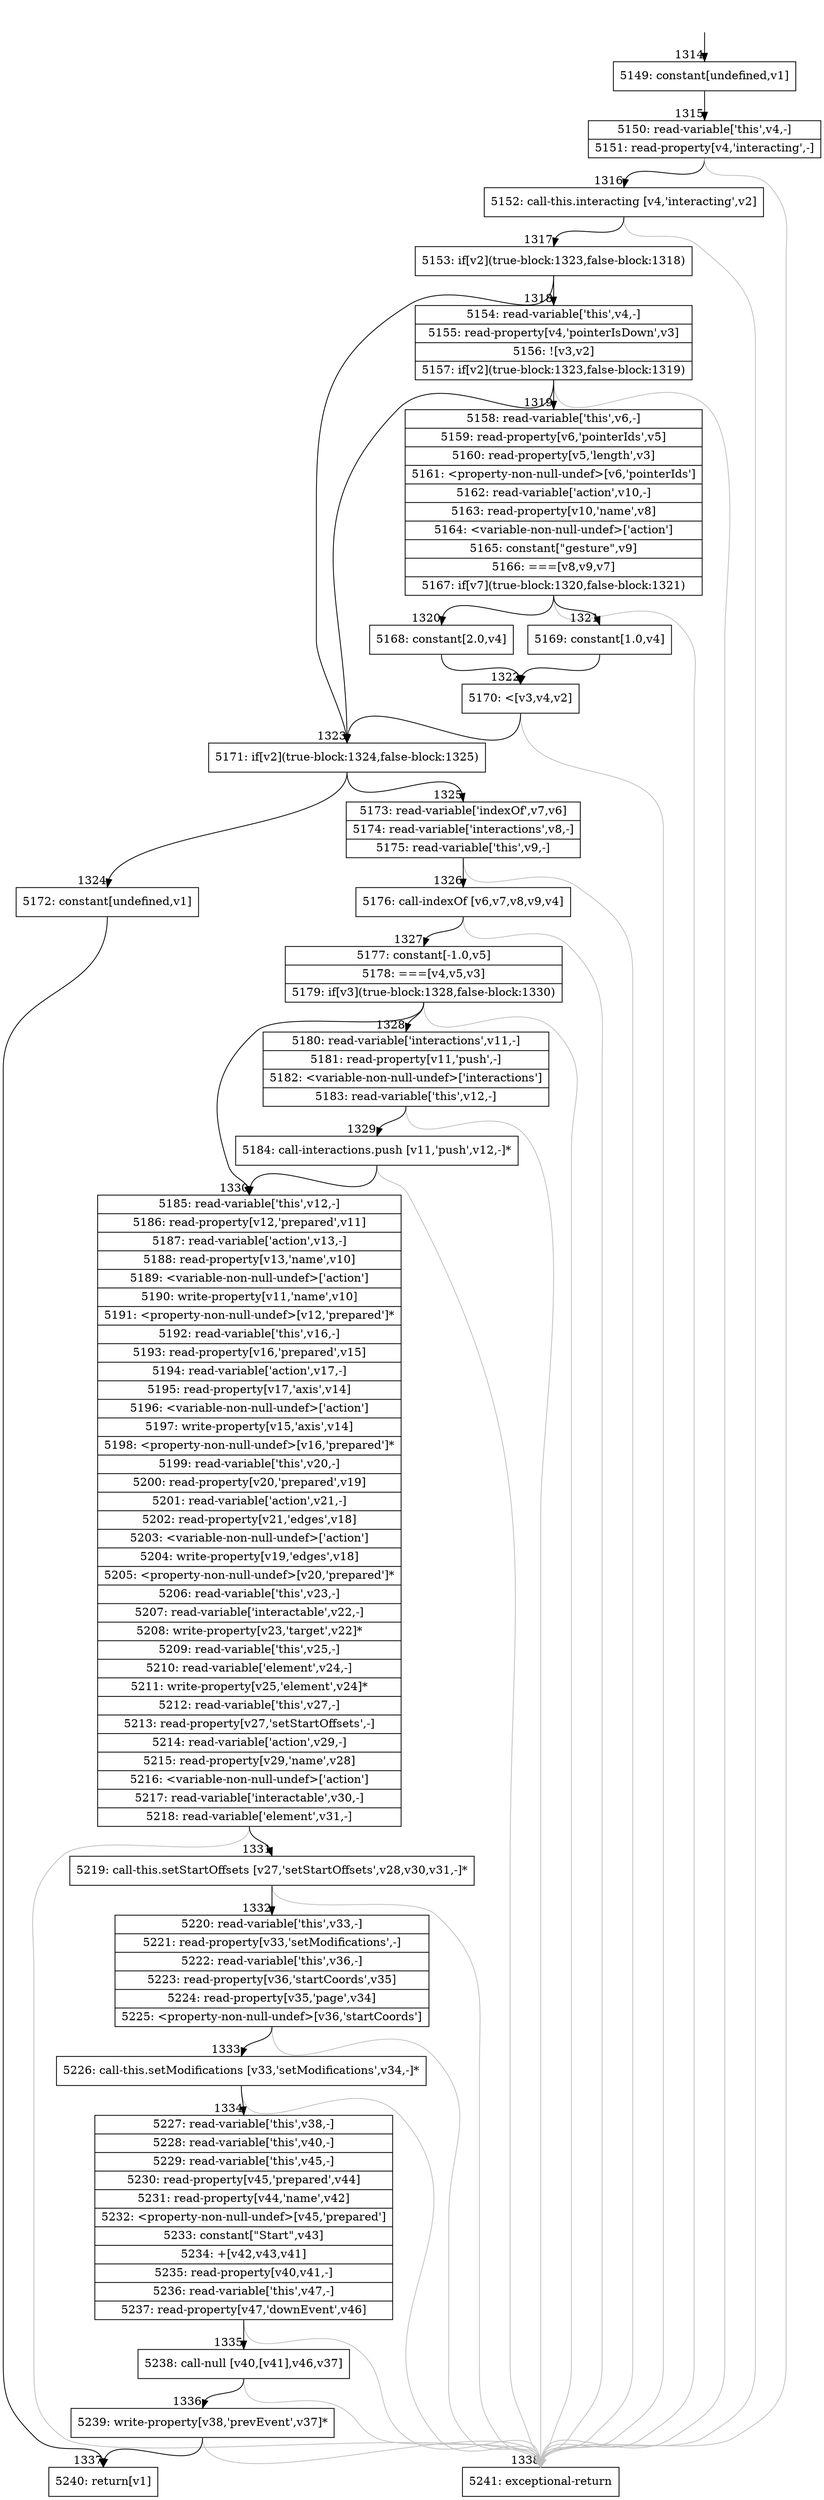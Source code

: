 digraph {
rankdir="TD"
BB_entry75[shape=none,label=""];
BB_entry75 -> BB1314 [tailport=s, headport=n, headlabel="    1314"]
BB1314 [shape=record label="{5149: constant[undefined,v1]}" ] 
BB1314 -> BB1315 [tailport=s, headport=n, headlabel="      1315"]
BB1315 [shape=record label="{5150: read-variable['this',v4,-]|5151: read-property[v4,'interacting',-]}" ] 
BB1315 -> BB1316 [tailport=s, headport=n, headlabel="      1316"]
BB1315 -> BB1338 [tailport=s, headport=n, color=gray, headlabel="      1338"]
BB1316 [shape=record label="{5152: call-this.interacting [v4,'interacting',v2]}" ] 
BB1316 -> BB1317 [tailport=s, headport=n, headlabel="      1317"]
BB1316 -> BB1338 [tailport=s, headport=n, color=gray]
BB1317 [shape=record label="{5153: if[v2](true-block:1323,false-block:1318)}" ] 
BB1317 -> BB1323 [tailport=s, headport=n, headlabel="      1323"]
BB1317 -> BB1318 [tailport=s, headport=n, headlabel="      1318"]
BB1318 [shape=record label="{5154: read-variable['this',v4,-]|5155: read-property[v4,'pointerIsDown',v3]|5156: ![v3,v2]|5157: if[v2](true-block:1323,false-block:1319)}" ] 
BB1318 -> BB1323 [tailport=s, headport=n]
BB1318 -> BB1319 [tailport=s, headport=n, headlabel="      1319"]
BB1318 -> BB1338 [tailport=s, headport=n, color=gray]
BB1319 [shape=record label="{5158: read-variable['this',v6,-]|5159: read-property[v6,'pointerIds',v5]|5160: read-property[v5,'length',v3]|5161: \<property-non-null-undef\>[v6,'pointerIds']|5162: read-variable['action',v10,-]|5163: read-property[v10,'name',v8]|5164: \<variable-non-null-undef\>['action']|5165: constant[\"gesture\",v9]|5166: ===[v8,v9,v7]|5167: if[v7](true-block:1320,false-block:1321)}" ] 
BB1319 -> BB1320 [tailport=s, headport=n, headlabel="      1320"]
BB1319 -> BB1321 [tailport=s, headport=n, headlabel="      1321"]
BB1319 -> BB1338 [tailport=s, headport=n, color=gray]
BB1320 [shape=record label="{5168: constant[2.0,v4]}" ] 
BB1320 -> BB1322 [tailport=s, headport=n, headlabel="      1322"]
BB1321 [shape=record label="{5169: constant[1.0,v4]}" ] 
BB1321 -> BB1322 [tailport=s, headport=n]
BB1322 [shape=record label="{5170: \<[v3,v4,v2]}" ] 
BB1322 -> BB1323 [tailport=s, headport=n]
BB1322 -> BB1338 [tailport=s, headport=n, color=gray]
BB1323 [shape=record label="{5171: if[v2](true-block:1324,false-block:1325)}" ] 
BB1323 -> BB1324 [tailport=s, headport=n, headlabel="      1324"]
BB1323 -> BB1325 [tailport=s, headport=n, headlabel="      1325"]
BB1324 [shape=record label="{5172: constant[undefined,v1]}" ] 
BB1324 -> BB1337 [tailport=s, headport=n, headlabel="      1337"]
BB1325 [shape=record label="{5173: read-variable['indexOf',v7,v6]|5174: read-variable['interactions',v8,-]|5175: read-variable['this',v9,-]}" ] 
BB1325 -> BB1326 [tailport=s, headport=n, headlabel="      1326"]
BB1325 -> BB1338 [tailport=s, headport=n, color=gray]
BB1326 [shape=record label="{5176: call-indexOf [v6,v7,v8,v9,v4]}" ] 
BB1326 -> BB1327 [tailport=s, headport=n, headlabel="      1327"]
BB1326 -> BB1338 [tailport=s, headport=n, color=gray]
BB1327 [shape=record label="{5177: constant[-1.0,v5]|5178: ===[v4,v5,v3]|5179: if[v3](true-block:1328,false-block:1330)}" ] 
BB1327 -> BB1328 [tailport=s, headport=n, headlabel="      1328"]
BB1327 -> BB1330 [tailport=s, headport=n, headlabel="      1330"]
BB1327 -> BB1338 [tailport=s, headport=n, color=gray]
BB1328 [shape=record label="{5180: read-variable['interactions',v11,-]|5181: read-property[v11,'push',-]|5182: \<variable-non-null-undef\>['interactions']|5183: read-variable['this',v12,-]}" ] 
BB1328 -> BB1329 [tailport=s, headport=n, headlabel="      1329"]
BB1328 -> BB1338 [tailport=s, headport=n, color=gray]
BB1329 [shape=record label="{5184: call-interactions.push [v11,'push',v12,-]*}" ] 
BB1329 -> BB1330 [tailport=s, headport=n]
BB1329 -> BB1338 [tailport=s, headport=n, color=gray]
BB1330 [shape=record label="{5185: read-variable['this',v12,-]|5186: read-property[v12,'prepared',v11]|5187: read-variable['action',v13,-]|5188: read-property[v13,'name',v10]|5189: \<variable-non-null-undef\>['action']|5190: write-property[v11,'name',v10]|5191: \<property-non-null-undef\>[v12,'prepared']*|5192: read-variable['this',v16,-]|5193: read-property[v16,'prepared',v15]|5194: read-variable['action',v17,-]|5195: read-property[v17,'axis',v14]|5196: \<variable-non-null-undef\>['action']|5197: write-property[v15,'axis',v14]|5198: \<property-non-null-undef\>[v16,'prepared']*|5199: read-variable['this',v20,-]|5200: read-property[v20,'prepared',v19]|5201: read-variable['action',v21,-]|5202: read-property[v21,'edges',v18]|5203: \<variable-non-null-undef\>['action']|5204: write-property[v19,'edges',v18]|5205: \<property-non-null-undef\>[v20,'prepared']*|5206: read-variable['this',v23,-]|5207: read-variable['interactable',v22,-]|5208: write-property[v23,'target',v22]*|5209: read-variable['this',v25,-]|5210: read-variable['element',v24,-]|5211: write-property[v25,'element',v24]*|5212: read-variable['this',v27,-]|5213: read-property[v27,'setStartOffsets',-]|5214: read-variable['action',v29,-]|5215: read-property[v29,'name',v28]|5216: \<variable-non-null-undef\>['action']|5217: read-variable['interactable',v30,-]|5218: read-variable['element',v31,-]}" ] 
BB1330 -> BB1331 [tailport=s, headport=n, headlabel="      1331"]
BB1330 -> BB1338 [tailport=s, headport=n, color=gray]
BB1331 [shape=record label="{5219: call-this.setStartOffsets [v27,'setStartOffsets',v28,v30,v31,-]*}" ] 
BB1331 -> BB1332 [tailport=s, headport=n, headlabel="      1332"]
BB1331 -> BB1338 [tailport=s, headport=n, color=gray]
BB1332 [shape=record label="{5220: read-variable['this',v33,-]|5221: read-property[v33,'setModifications',-]|5222: read-variable['this',v36,-]|5223: read-property[v36,'startCoords',v35]|5224: read-property[v35,'page',v34]|5225: \<property-non-null-undef\>[v36,'startCoords']}" ] 
BB1332 -> BB1333 [tailport=s, headport=n, headlabel="      1333"]
BB1332 -> BB1338 [tailport=s, headport=n, color=gray]
BB1333 [shape=record label="{5226: call-this.setModifications [v33,'setModifications',v34,-]*}" ] 
BB1333 -> BB1334 [tailport=s, headport=n, headlabel="      1334"]
BB1333 -> BB1338 [tailport=s, headport=n, color=gray]
BB1334 [shape=record label="{5227: read-variable['this',v38,-]|5228: read-variable['this',v40,-]|5229: read-variable['this',v45,-]|5230: read-property[v45,'prepared',v44]|5231: read-property[v44,'name',v42]|5232: \<property-non-null-undef\>[v45,'prepared']|5233: constant[\"Start\",v43]|5234: +[v42,v43,v41]|5235: read-property[v40,v41,-]|5236: read-variable['this',v47,-]|5237: read-property[v47,'downEvent',v46]}" ] 
BB1334 -> BB1335 [tailport=s, headport=n, headlabel="      1335"]
BB1334 -> BB1338 [tailport=s, headport=n, color=gray]
BB1335 [shape=record label="{5238: call-null [v40,[v41],v46,v37]}" ] 
BB1335 -> BB1336 [tailport=s, headport=n, headlabel="      1336"]
BB1335 -> BB1338 [tailport=s, headport=n, color=gray]
BB1336 [shape=record label="{5239: write-property[v38,'prevEvent',v37]*}" ] 
BB1336 -> BB1337 [tailport=s, headport=n]
BB1336 -> BB1338 [tailport=s, headport=n, color=gray]
BB1337 [shape=record label="{5240: return[v1]}" ] 
BB1338 [shape=record label="{5241: exceptional-return}" ] 
//#$~ 1755
}
